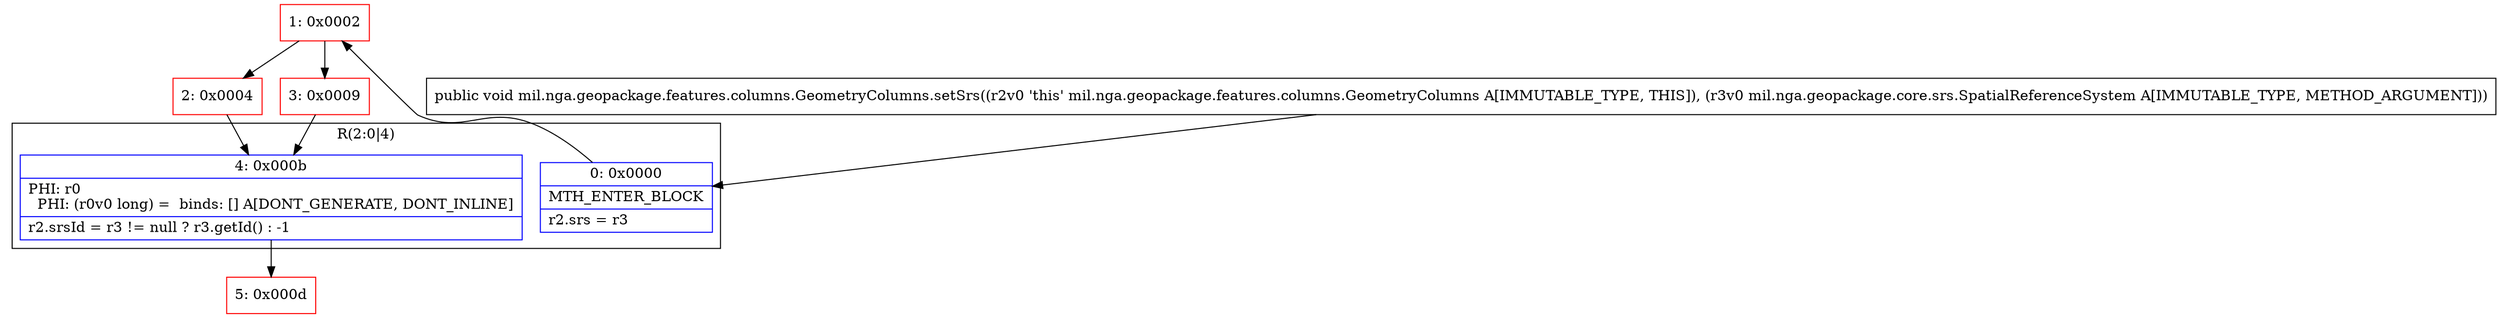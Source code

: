 digraph "CFG formil.nga.geopackage.features.columns.GeometryColumns.setSrs(Lmil\/nga\/geopackage\/core\/srs\/SpatialReferenceSystem;)V" {
subgraph cluster_Region_1601851266 {
label = "R(2:0|4)";
node [shape=record,color=blue];
Node_0 [shape=record,label="{0\:\ 0x0000|MTH_ENTER_BLOCK\l|r2.srs = r3\l}"];
Node_4 [shape=record,label="{4\:\ 0x000b|PHI: r0 \l  PHI: (r0v0 long) =  binds: [] A[DONT_GENERATE, DONT_INLINE]\l|r2.srsId = r3 != null ? r3.getId() : \-1\l}"];
}
Node_1 [shape=record,color=red,label="{1\:\ 0x0002}"];
Node_2 [shape=record,color=red,label="{2\:\ 0x0004}"];
Node_3 [shape=record,color=red,label="{3\:\ 0x0009}"];
Node_5 [shape=record,color=red,label="{5\:\ 0x000d}"];
MethodNode[shape=record,label="{public void mil.nga.geopackage.features.columns.GeometryColumns.setSrs((r2v0 'this' mil.nga.geopackage.features.columns.GeometryColumns A[IMMUTABLE_TYPE, THIS]), (r3v0 mil.nga.geopackage.core.srs.SpatialReferenceSystem A[IMMUTABLE_TYPE, METHOD_ARGUMENT])) }"];
MethodNode -> Node_0;
Node_0 -> Node_1;
Node_4 -> Node_5;
Node_1 -> Node_2;
Node_1 -> Node_3;
Node_2 -> Node_4;
Node_3 -> Node_4;
}


